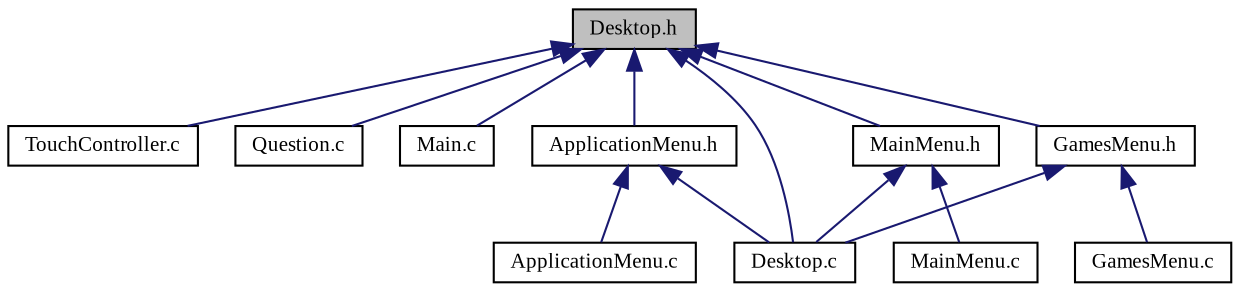 digraph "Desktop.h"
{
  edge [fontname="TimesNewRoman",fontsize="10",labelfontname="TimesNewRoman",labelfontsize="10"];
  node [fontname="TimesNewRoman",fontsize="10",shape=record];
  Node7 [label="Desktop.h",height=0.2,width=0.4,color="black", fillcolor="grey75", style="filled", fontcolor="black"];
  Node7 -> Node8 [dir="back",color="midnightblue",fontsize="10",style="solid",fontname="TimesNewRoman"];
  Node8 [label="TouchController.c",height=0.2,width=0.4,color="black", fillcolor="white", style="filled",URL="$_touch_controller_8c.html",tooltip="Kontroler sterownika dotyku XPT2046 - source file. "];
  Node7 -> Node9 [dir="back",color="midnightblue",fontsize="10",style="solid",fontname="TimesNewRoman"];
  Node9 [label="Question.c",height=0.2,width=0.4,color="black", fillcolor="white", style="filled",URL="$_question_8c.html",tooltip="Pytanie z funkcjami wyboru - source file. "];
  Node7 -> Node10 [dir="back",color="midnightblue",fontsize="10",style="solid",fontname="TimesNewRoman"];
  Node10 [label="Main.c",height=0.2,width=0.4,color="black", fillcolor="white", style="filled",URL="$_main_8c.html",tooltip="Zrodlo z glowna funkcja programu - source file. "];
  Node7 -> Node11 [dir="back",color="midnightblue",fontsize="10",style="solid",fontname="TimesNewRoman"];
  Node11 [label="ApplicationMenu.h",height=0.2,width=0.4,color="black", fillcolor="white", style="filled",URL="$_application_menu_8h.html",tooltip="Menu z aplikacjami - header file. "];
  Node11 -> Node12 [dir="back",color="midnightblue",fontsize="10",style="solid",fontname="TimesNewRoman"];
  Node12 [label="ApplicationMenu.c",height=0.2,width=0.4,color="black", fillcolor="white", style="filled",URL="$_application_menu_8c.html",tooltip="Menu z aplikacjami - source file. "];
  Node11 -> Node13 [dir="back",color="midnightblue",fontsize="10",style="solid",fontname="TimesNewRoman"];
  Node13 [label="Desktop.c",height=0.2,width=0.4,color="black", fillcolor="white", style="filled",URL="$_desktop_8c.html",tooltip="Pulpit z wejsciem menu - source file. "];
  Node7 -> Node13 [dir="back",color="midnightblue",fontsize="10",style="solid",fontname="TimesNewRoman"];
  Node7 -> Node14 [dir="back",color="midnightblue",fontsize="10",style="solid",fontname="TimesNewRoman"];
  Node14 [label="MainMenu.h",height=0.2,width=0.4,color="black", fillcolor="white", style="filled",URL="$_main_menu_8h.html",tooltip="Menu glowne - header file. "];
  Node14 -> Node13 [dir="back",color="midnightblue",fontsize="10",style="solid",fontname="TimesNewRoman"];
  Node14 -> Node15 [dir="back",color="midnightblue",fontsize="10",style="solid",fontname="TimesNewRoman"];
  Node15 [label="MainMenu.c",height=0.2,width=0.4,color="black", fillcolor="white", style="filled",URL="$_main_menu_8c.html",tooltip="Menu glowne - source file. "];
  Node7 -> Node16 [dir="back",color="midnightblue",fontsize="10",style="solid",fontname="TimesNewRoman"];
  Node16 [label="GamesMenu.h",height=0.2,width=0.4,color="black", fillcolor="white", style="filled",URL="$_games_menu_8h.html",tooltip="Menu z grami - header file. "];
  Node16 -> Node13 [dir="back",color="midnightblue",fontsize="10",style="solid",fontname="TimesNewRoman"];
  Node16 -> Node17 [dir="back",color="midnightblue",fontsize="10",style="solid",fontname="TimesNewRoman"];
  Node17 [label="GamesMenu.c",height=0.2,width=0.4,color="black", fillcolor="white", style="filled",URL="$_games_menu_8c.html",tooltip="Menu z grami - source file. "];
}
